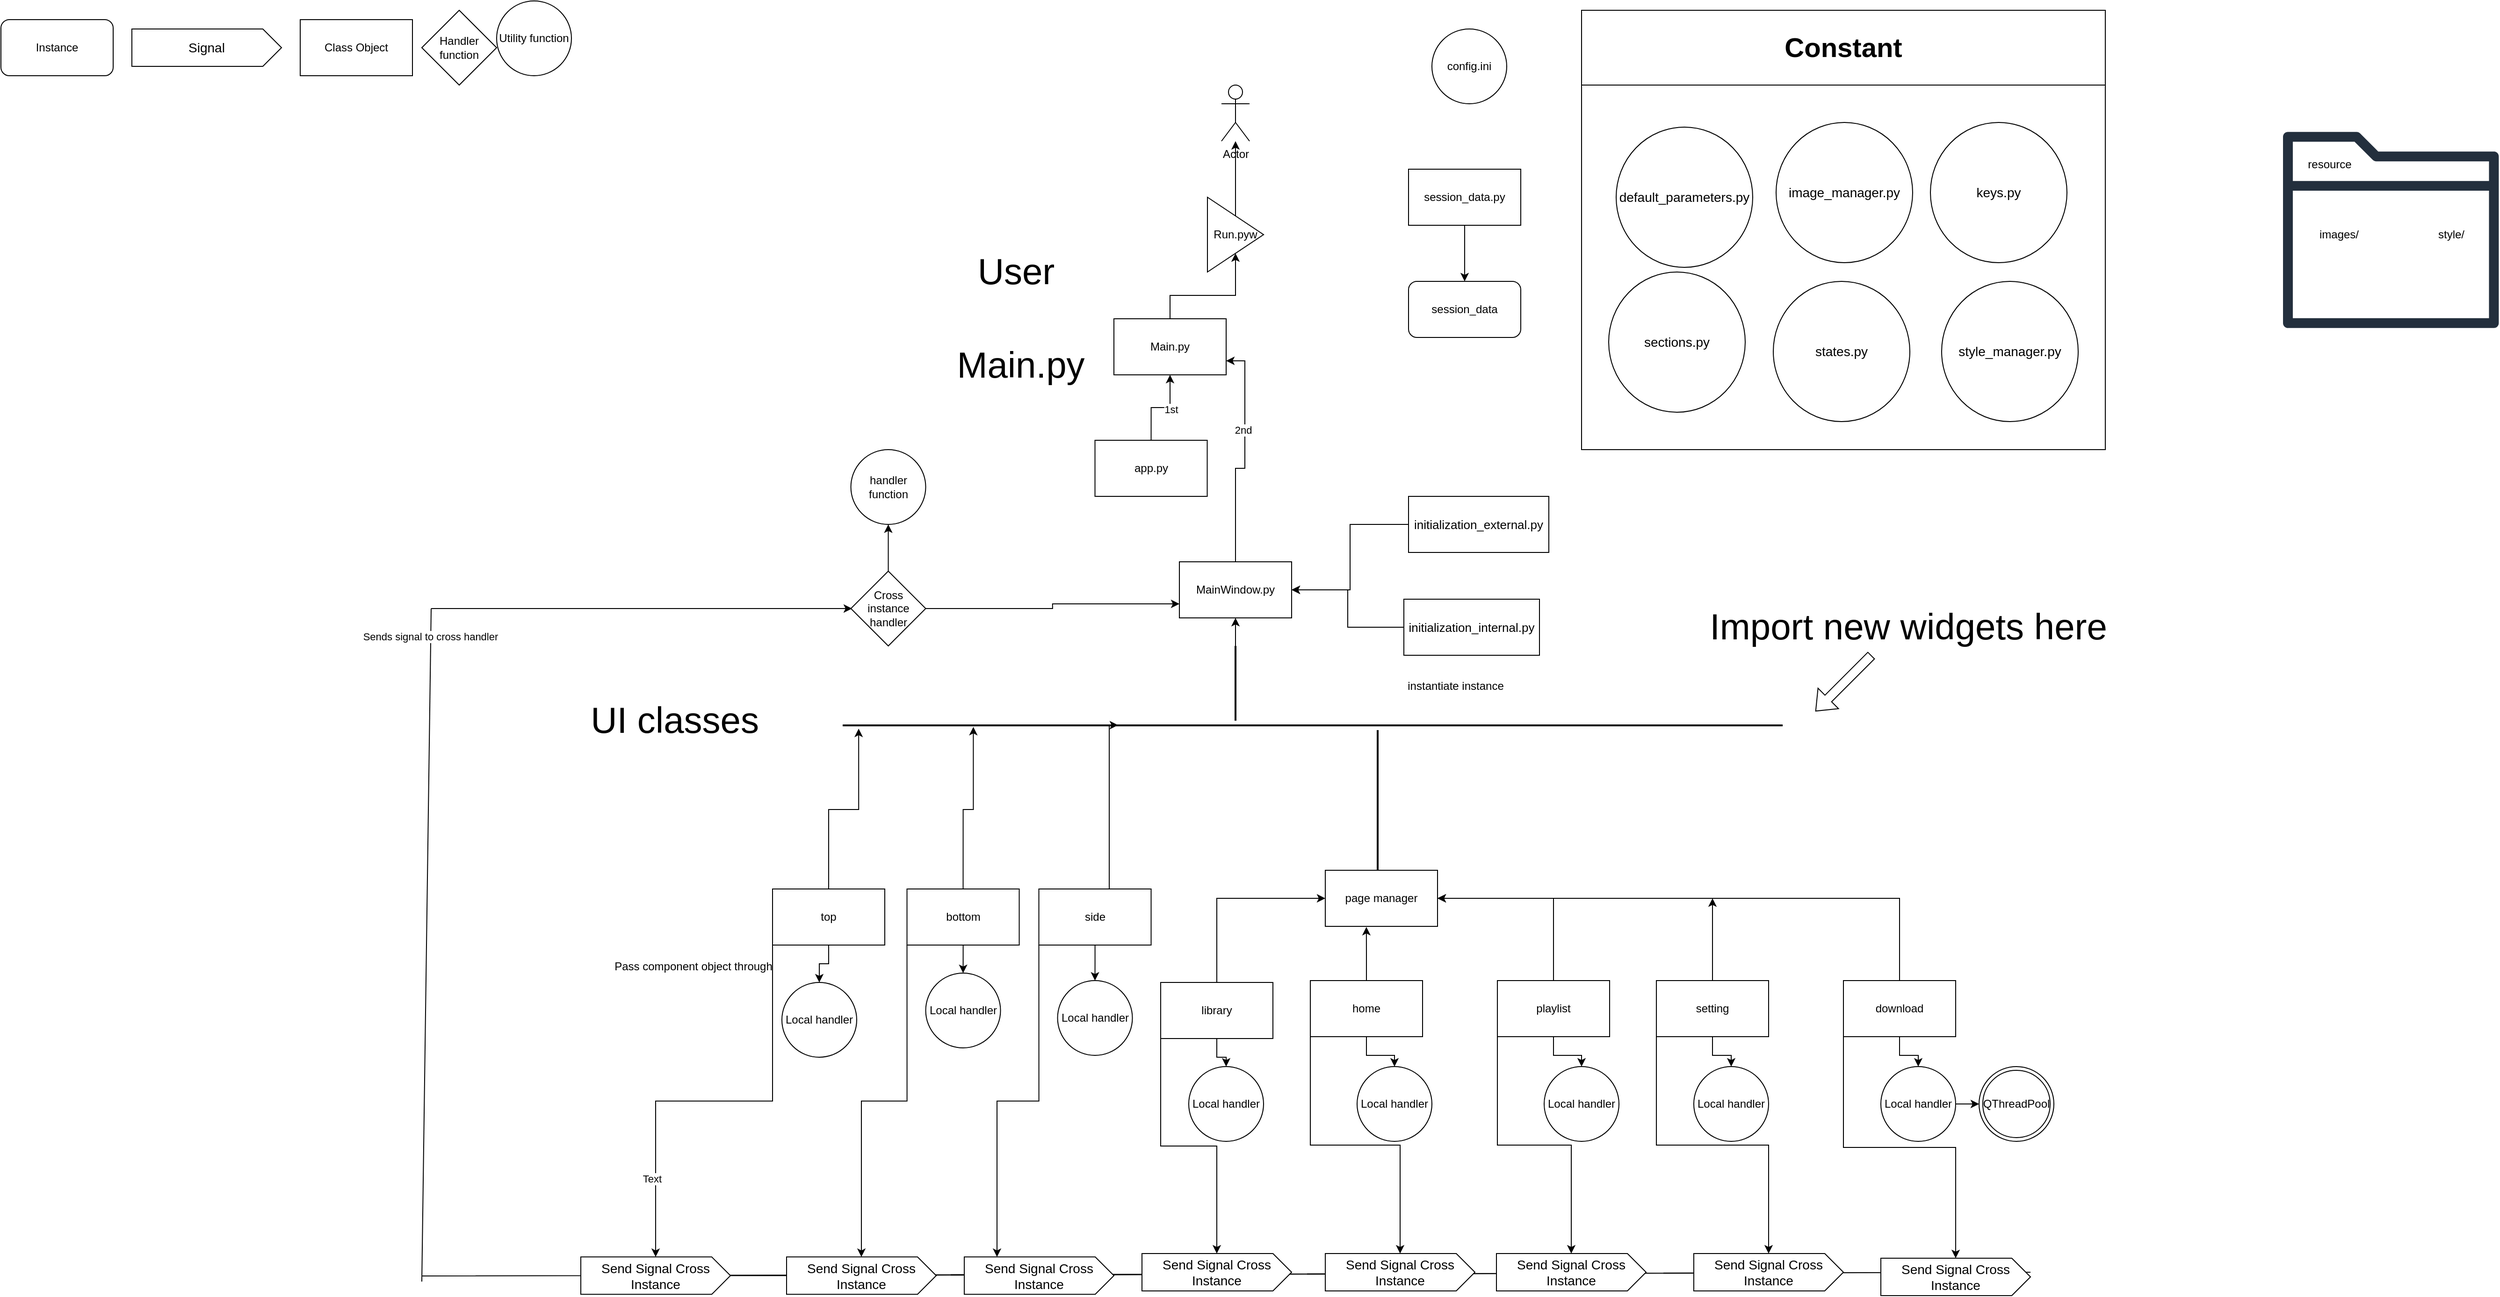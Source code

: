 <mxfile version="24.5.2" type="google" pages="2">
  <diagram name="Page-1" id="y1nTGBz2Ro7PvEBJOt_p">
    <mxGraphModel dx="3920" dy="2504" grid="1" gridSize="10" guides="1" tooltips="1" connect="1" arrows="1" fold="1" page="1" pageScale="1" pageWidth="850" pageHeight="1100" math="0" shadow="0">
      <root>
        <mxCell id="0" />
        <mxCell id="1" parent="0" />
        <mxCell id="P1BqLD7TzTBCx4coizTR-78" style="edgeStyle=orthogonalEdgeStyle;rounded=0;orthogonalLoop=1;jettySize=auto;html=1;entryX=1;entryY=0.75;entryDx=0;entryDy=0;" edge="1" parent="1" source="Rgj6SUL8NpGihJIL5f1O-1" target="HyRxP0KKSt3IPC9LLFqq-55">
          <mxGeometry relative="1" as="geometry" />
        </mxCell>
        <mxCell id="P1BqLD7TzTBCx4coizTR-83" value="2nd" style="edgeLabel;html=1;align=center;verticalAlign=middle;resizable=0;points=[];" vertex="1" connectable="0" parent="P1BqLD7TzTBCx4coizTR-78">
          <mxGeometry x="0.237" y="2" relative="1" as="geometry">
            <mxPoint as="offset" />
          </mxGeometry>
        </mxCell>
        <mxCell id="Rgj6SUL8NpGihJIL5f1O-1" value="MainWindow.py" style="rounded=0;whiteSpace=wrap;html=1;" parent="1" vertex="1">
          <mxGeometry x="340" y="-470" width="120" height="60" as="geometry" />
        </mxCell>
        <mxCell id="Rgj6SUL8NpGihJIL5f1O-4" value="Actor" style="shape=umlActor;verticalLabelPosition=bottom;verticalAlign=top;html=1;" parent="1" vertex="1">
          <mxGeometry x="385" y="-980" width="30" height="60" as="geometry" />
        </mxCell>
        <mxCell id="Mlyx4QYJWFjfQw9yn8ER-52" style="edgeStyle=orthogonalEdgeStyle;rounded=0;orthogonalLoop=1;jettySize=auto;html=1;" parent="1" source="Rgj6SUL8NpGihJIL5f1O-23" target="Rgj6SUL8NpGihJIL5f1O-1" edge="1">
          <mxGeometry relative="1" as="geometry" />
        </mxCell>
        <mxCell id="Rgj6SUL8NpGihJIL5f1O-23" value="" style="line;strokeWidth=2;direction=south;html=1;" parent="1" vertex="1">
          <mxGeometry x="395" y="-380" width="10" height="80" as="geometry" />
        </mxCell>
        <mxCell id="Rgj6SUL8NpGihJIL5f1O-24" value="" style="line;strokeWidth=2;html=1;" parent="1" vertex="1">
          <mxGeometry x="-20" y="-300" width="1005" height="10" as="geometry" />
        </mxCell>
        <mxCell id="Rgj6SUL8NpGihJIL5f1O-29" value="" style="line;strokeWidth=2;direction=south;html=1;" parent="1" vertex="1">
          <mxGeometry x="547" y="-290" width="10" height="150" as="geometry" />
        </mxCell>
        <mxCell id="Rgj6SUL8NpGihJIL5f1O-35" value="Main.py" style="text;html=1;align=center;verticalAlign=middle;resizable=0;points=[];autosize=1;strokeColor=none;fillColor=none;fontSize=39;" parent="1" vertex="1">
          <mxGeometry x="89.76" y="-710" width="160" height="60" as="geometry" />
        </mxCell>
        <mxCell id="Rgj6SUL8NpGihJIL5f1O-37" value="User" style="text;html=1;align=center;verticalAlign=middle;resizable=0;points=[];autosize=1;strokeColor=none;fillColor=none;fontSize=39;" parent="1" vertex="1">
          <mxGeometry x="110" y="-810" width="110" height="60" as="geometry" />
        </mxCell>
        <mxCell id="Rgj6SUL8NpGihJIL5f1O-43" value="instantiate instance" style="text;html=1;align=center;verticalAlign=middle;resizable=0;points=[];autosize=1;strokeColor=none;fillColor=none;" parent="1" vertex="1">
          <mxGeometry x="570" y="-352" width="130" height="30" as="geometry" />
        </mxCell>
        <mxCell id="HyRxP0KKSt3IPC9LLFqq-1" value="UI classes" style="text;html=1;align=center;verticalAlign=middle;resizable=0;points=[];autosize=1;strokeColor=none;fillColor=none;fontSize=39;" parent="1" vertex="1">
          <mxGeometry x="-300" y="-330" width="200" height="60" as="geometry" />
        </mxCell>
        <mxCell id="HyRxP0KKSt3IPC9LLFqq-68" style="edgeStyle=orthogonalEdgeStyle;rounded=0;orthogonalLoop=1;jettySize=auto;html=1;exitX=0.5;exitY=0;exitDx=0;exitDy=0;entryX=0.5;entryY=1;entryDx=0;entryDy=0;" parent="1" source="HyRxP0KKSt3IPC9LLFqq-55" target="HyRxP0KKSt3IPC9LLFqq-66" edge="1">
          <mxGeometry relative="1" as="geometry" />
        </mxCell>
        <mxCell id="HyRxP0KKSt3IPC9LLFqq-55" value="Main.py" style="rounded=0;whiteSpace=wrap;html=1;" parent="1" vertex="1">
          <mxGeometry x="270" y="-730" width="120" height="60" as="geometry" />
        </mxCell>
        <mxCell id="HyRxP0KKSt3IPC9LLFqq-69" style="edgeStyle=orthogonalEdgeStyle;rounded=0;orthogonalLoop=1;jettySize=auto;html=1;exitX=0.5;exitY=0;exitDx=0;exitDy=0;" parent="1" source="HyRxP0KKSt3IPC9LLFqq-66" target="Rgj6SUL8NpGihJIL5f1O-4" edge="1">
          <mxGeometry relative="1" as="geometry" />
        </mxCell>
        <mxCell id="HyRxP0KKSt3IPC9LLFqq-66" value="Run.pyw" style="triangle;whiteSpace=wrap;html=1;" parent="1" vertex="1">
          <mxGeometry x="370" y="-860" width="60" height="80" as="geometry" />
        </mxCell>
        <mxCell id="HyRxP0KKSt3IPC9LLFqq-70" value="Class Object" style="whiteSpace=wrap;html=1;" parent="1" vertex="1">
          <mxGeometry x="-600" y="-1050" width="120" height="60" as="geometry" />
        </mxCell>
        <mxCell id="HyRxP0KKSt3IPC9LLFqq-71" value="Handler function" style="rhombus;whiteSpace=wrap;html=1;" parent="1" vertex="1">
          <mxGeometry x="-470" y="-1060" width="80" height="80" as="geometry" />
        </mxCell>
        <mxCell id="lMxu77gRZ75s5co_Tafm-1" value="Utility function" style="ellipse;whiteSpace=wrap;html=1;" parent="1" vertex="1">
          <mxGeometry x="-390" y="-1070" width="80" height="80" as="geometry" />
        </mxCell>
        <mxCell id="lMxu77gRZ75s5co_Tafm-2" value="Pass component object through" style="text;html=1;align=center;verticalAlign=middle;resizable=0;points=[];autosize=1;strokeColor=none;fillColor=none;" parent="1" vertex="1">
          <mxGeometry x="-275" y="-52" width="190" height="30" as="geometry" />
        </mxCell>
        <mxCell id="lMxu77gRZ75s5co_Tafm-4" value="" style="group" parent="1" connectable="0" vertex="1">
          <mxGeometry x="-140" y="-140" width="164.24" height="240" as="geometry" />
        </mxCell>
        <mxCell id="P1BqLD7TzTBCx4coizTR-22" style="edgeStyle=orthogonalEdgeStyle;rounded=0;orthogonalLoop=1;jettySize=auto;html=1;" edge="1" parent="lMxu77gRZ75s5co_Tafm-4" source="Rgj6SUL8NpGihJIL5f1O-17" target="P1BqLD7TzTBCx4coizTR-21">
          <mxGeometry relative="1" as="geometry" />
        </mxCell>
        <mxCell id="Rgj6SUL8NpGihJIL5f1O-17" value="top" style="whiteSpace=wrap;html=1;" parent="lMxu77gRZ75s5co_Tafm-4" vertex="1">
          <mxGeometry x="45.0" y="20" width="120" height="60" as="geometry" />
        </mxCell>
        <mxCell id="P1BqLD7TzTBCx4coizTR-21" value="Local handler" style="ellipse;whiteSpace=wrap;html=1;aspect=fixed;" vertex="1" parent="lMxu77gRZ75s5co_Tafm-4">
          <mxGeometry x="55" y="120" width="80" height="80" as="geometry" />
        </mxCell>
        <mxCell id="lMxu77gRZ75s5co_Tafm-17" value="page manager" style="rounded=0;whiteSpace=wrap;html=1;" parent="1" vertex="1">
          <mxGeometry x="496" y="-140" width="120" height="60" as="geometry" />
        </mxCell>
        <mxCell id="lMxu77gRZ75s5co_Tafm-19" style="edgeStyle=orthogonalEdgeStyle;rounded=0;orthogonalLoop=1;jettySize=auto;html=1;exitX=0.5;exitY=0;exitDx=0;exitDy=0;entryX=0;entryY=0.5;entryDx=0;entryDy=0;" parent="1" source="Rgj6SUL8NpGihJIL5f1O-12" target="lMxu77gRZ75s5co_Tafm-17" edge="1">
          <mxGeometry relative="1" as="geometry" />
        </mxCell>
        <mxCell id="lMxu77gRZ75s5co_Tafm-20" style="edgeStyle=orthogonalEdgeStyle;rounded=0;orthogonalLoop=1;jettySize=auto;html=1;exitX=0.5;exitY=0;exitDx=0;exitDy=0;entryX=0.366;entryY=1.01;entryDx=0;entryDy=0;entryPerimeter=0;" parent="1" source="Rgj6SUL8NpGihJIL5f1O-11" target="lMxu77gRZ75s5co_Tafm-17" edge="1">
          <mxGeometry relative="1" as="geometry" />
        </mxCell>
        <mxCell id="lMxu77gRZ75s5co_Tafm-21" style="edgeStyle=orthogonalEdgeStyle;rounded=0;orthogonalLoop=1;jettySize=auto;html=1;exitX=0.5;exitY=0;exitDx=0;exitDy=0;entryX=1;entryY=0.5;entryDx=0;entryDy=0;" parent="1" source="Rgj6SUL8NpGihJIL5f1O-15" target="lMxu77gRZ75s5co_Tafm-17" edge="1">
          <mxGeometry relative="1" as="geometry" />
        </mxCell>
        <mxCell id="lMxu77gRZ75s5co_Tafm-23" style="edgeStyle=orthogonalEdgeStyle;rounded=0;orthogonalLoop=1;jettySize=auto;html=1;exitX=0.5;exitY=0;exitDx=0;exitDy=0;entryX=1;entryY=0.5;entryDx=0;entryDy=0;" parent="1" source="Rgj6SUL8NpGihJIL5f1O-13" target="lMxu77gRZ75s5co_Tafm-17" edge="1">
          <mxGeometry relative="1" as="geometry" />
        </mxCell>
        <mxCell id="Mlyx4QYJWFjfQw9yn8ER-60" style="edgeStyle=orthogonalEdgeStyle;rounded=0;orthogonalLoop=1;jettySize=auto;html=1;exitX=0.5;exitY=0;exitDx=0;exitDy=0;entryX=0.5;entryY=1;entryDx=0;entryDy=0;" parent="1" source="lMxu77gRZ75s5co_Tafm-26" target="Mlyx4QYJWFjfQw9yn8ER-57" edge="1">
          <mxGeometry relative="1" as="geometry" />
        </mxCell>
        <mxCell id="lMxu77gRZ75s5co_Tafm-27" style="edgeStyle=orthogonalEdgeStyle;rounded=0;orthogonalLoop=1;jettySize=auto;html=1;exitX=1;exitY=0.5;exitDx=0;exitDy=0;entryX=0;entryY=0.75;entryDx=0;entryDy=0;" parent="1" source="lMxu77gRZ75s5co_Tafm-26" target="Rgj6SUL8NpGihJIL5f1O-1" edge="1">
          <mxGeometry relative="1" as="geometry">
            <mxPoint x="280" y="-450" as="sourcePoint" />
            <mxPoint x="311.6" y="-331.25" as="targetPoint" />
          </mxGeometry>
        </mxCell>
        <mxCell id="lMxu77gRZ75s5co_Tafm-29" value="" style="shape=flexArrow;endArrow=classic;html=1;rounded=0;" parent="1" edge="1">
          <mxGeometry width="50" height="50" relative="1" as="geometry">
            <mxPoint x="1080" y="-370" as="sourcePoint" />
            <mxPoint x="1020" y="-310" as="targetPoint" />
          </mxGeometry>
        </mxCell>
        <mxCell id="lMxu77gRZ75s5co_Tafm-31" value="Import new widgets here" style="text;html=1;align=center;verticalAlign=middle;resizable=0;points=[];autosize=1;strokeColor=none;fillColor=none;fontSize=39;" parent="1" vertex="1">
          <mxGeometry x="894" y="-430" width="450" height="60" as="geometry" />
        </mxCell>
        <mxCell id="Mlyx4QYJWFjfQw9yn8ER-56" value="Signal" style="html=1;shape=mxgraph.infographic.ribbonSimple;notch1=0;notch2=20;align=center;verticalAlign=middle;fontSize=14;fontStyle=0;fillColor=#FFFFFF;whiteSpace=wrap;" parent="1" vertex="1">
          <mxGeometry x="-780" y="-1040" width="160" height="40" as="geometry" />
        </mxCell>
        <mxCell id="Mlyx4QYJWFjfQw9yn8ER-57" value="handler function" style="ellipse;whiteSpace=wrap;html=1;aspect=fixed;" parent="1" vertex="1">
          <mxGeometry x="-11.24" y="-590" width="80" height="80" as="geometry" />
        </mxCell>
        <mxCell id="Mlyx4QYJWFjfQw9yn8ER-2" style="edgeStyle=orthogonalEdgeStyle;rounded=0;orthogonalLoop=1;jettySize=auto;html=1;exitX=0;exitY=1;exitDx=0;exitDy=0;" parent="1" source="Rgj6SUL8NpGihJIL5f1O-17" target="Mlyx4QYJWFjfQw9yn8ER-1" edge="1">
          <mxGeometry relative="1" as="geometry" />
        </mxCell>
        <mxCell id="Mlyx4QYJWFjfQw9yn8ER-5" value="Text" style="edgeLabel;html=1;align=center;verticalAlign=middle;resizable=0;points=[];" parent="Mlyx4QYJWFjfQw9yn8ER-2" vertex="1" connectable="0">
          <mxGeometry x="0.636" y="-4" relative="1" as="geometry">
            <mxPoint as="offset" />
          </mxGeometry>
        </mxCell>
        <mxCell id="Mlyx4QYJWFjfQw9yn8ER-39" style="edgeStyle=orthogonalEdgeStyle;rounded=0;orthogonalLoop=1;jettySize=auto;html=1;exitX=0;exitY=1;exitDx=0;exitDy=0;" parent="1" source="lMxu77gRZ75s5co_Tafm-10" target="Mlyx4QYJWFjfQw9yn8ER-33" edge="1">
          <mxGeometry relative="1" as="geometry" />
        </mxCell>
        <mxCell id="P1BqLD7TzTBCx4coizTR-24" style="edgeStyle=orthogonalEdgeStyle;rounded=0;orthogonalLoop=1;jettySize=auto;html=1;" edge="1" parent="1" source="lMxu77gRZ75s5co_Tafm-10" target="P1BqLD7TzTBCx4coizTR-23">
          <mxGeometry relative="1" as="geometry" />
        </mxCell>
        <mxCell id="lMxu77gRZ75s5co_Tafm-10" value="bottom" style="whiteSpace=wrap;html=1;" parent="1" vertex="1">
          <mxGeometry x="48.76" y="-120" width="120" height="60" as="geometry" />
        </mxCell>
        <mxCell id="P1BqLD7TzTBCx4coizTR-26" style="edgeStyle=orthogonalEdgeStyle;rounded=0;orthogonalLoop=1;jettySize=auto;html=1;entryX=0.5;entryY=0;entryDx=0;entryDy=0;" edge="1" parent="1" source="Rgj6SUL8NpGihJIL5f1O-18" target="P1BqLD7TzTBCx4coizTR-25">
          <mxGeometry relative="1" as="geometry" />
        </mxCell>
        <mxCell id="Rgj6SUL8NpGihJIL5f1O-18" value="side" style="whiteSpace=wrap;html=1;" parent="1" vertex="1">
          <mxGeometry x="189.76" y="-120" width="120" height="60" as="geometry" />
        </mxCell>
        <mxCell id="Mlyx4QYJWFjfQw9yn8ER-41" style="edgeStyle=orthogonalEdgeStyle;rounded=0;orthogonalLoop=1;jettySize=auto;html=1;entryX=0;entryY=0;entryDx=35;entryDy=0;entryPerimeter=0;exitX=0;exitY=1;exitDx=0;exitDy=0;" parent="1" source="Rgj6SUL8NpGihJIL5f1O-18" target="Mlyx4QYJWFjfQw9yn8ER-34" edge="1">
          <mxGeometry relative="1" as="geometry" />
        </mxCell>
        <mxCell id="P1BqLD7TzTBCx4coizTR-6" style="edgeStyle=orthogonalEdgeStyle;rounded=0;orthogonalLoop=1;jettySize=auto;html=1;exitX=0.5;exitY=0;exitDx=0;exitDy=0;entryX=0.293;entryY=0.471;entryDx=0;entryDy=0;entryPerimeter=0;" edge="1" parent="1" source="Rgj6SUL8NpGihJIL5f1O-18" target="Rgj6SUL8NpGihJIL5f1O-24">
          <mxGeometry relative="1" as="geometry">
            <mxPoint x="265.0" y="-140" as="targetPoint" />
            <Array as="points">
              <mxPoint x="265" y="-120" />
              <mxPoint x="265" y="-295" />
            </Array>
          </mxGeometry>
        </mxCell>
        <mxCell id="P1BqLD7TzTBCx4coizTR-7" style="edgeStyle=orthogonalEdgeStyle;rounded=0;orthogonalLoop=1;jettySize=auto;html=1;exitX=0.5;exitY=0;exitDx=0;exitDy=0;entryX=0.139;entryY=0.659;entryDx=0;entryDy=0;entryPerimeter=0;" edge="1" parent="1" source="lMxu77gRZ75s5co_Tafm-10" target="Rgj6SUL8NpGihJIL5f1O-24">
          <mxGeometry relative="1" as="geometry" />
        </mxCell>
        <mxCell id="P1BqLD7TzTBCx4coizTR-8" style="edgeStyle=orthogonalEdgeStyle;rounded=0;orthogonalLoop=1;jettySize=auto;html=1;exitX=0.5;exitY=0;exitDx=0;exitDy=0;entryX=0.017;entryY=0.847;entryDx=0;entryDy=0;entryPerimeter=0;" edge="1" parent="1" source="Rgj6SUL8NpGihJIL5f1O-17" target="Rgj6SUL8NpGihJIL5f1O-24">
          <mxGeometry relative="1" as="geometry" />
        </mxCell>
        <mxCell id="P1BqLD7TzTBCx4coizTR-23" value="Local handler" style="ellipse;whiteSpace=wrap;html=1;aspect=fixed;" vertex="1" parent="1">
          <mxGeometry x="68.76" y="-30" width="80" height="80" as="geometry" />
        </mxCell>
        <mxCell id="P1BqLD7TzTBCx4coizTR-25" value="Local handler" style="ellipse;whiteSpace=wrap;html=1;aspect=fixed;" vertex="1" parent="1">
          <mxGeometry x="209.76" y="-22" width="80" height="80" as="geometry" />
        </mxCell>
        <mxCell id="Mlyx4QYJWFjfQw9yn8ER-43" style="edgeStyle=orthogonalEdgeStyle;rounded=0;orthogonalLoop=1;jettySize=auto;html=1;exitX=0;exitY=1;exitDx=0;exitDy=0;" parent="1" source="Rgj6SUL8NpGihJIL5f1O-12" target="Mlyx4QYJWFjfQw9yn8ER-32" edge="1">
          <mxGeometry relative="1" as="geometry" />
        </mxCell>
        <mxCell id="P1BqLD7TzTBCx4coizTR-36" style="edgeStyle=orthogonalEdgeStyle;rounded=0;orthogonalLoop=1;jettySize=auto;html=1;" edge="1" parent="1" source="Rgj6SUL8NpGihJIL5f1O-12" target="P1BqLD7TzTBCx4coizTR-31">
          <mxGeometry relative="1" as="geometry" />
        </mxCell>
        <mxCell id="Rgj6SUL8NpGihJIL5f1O-12" value="library" style="whiteSpace=wrap;html=1;" parent="1" vertex="1">
          <mxGeometry x="320" y="-20" width="120" height="60" as="geometry" />
        </mxCell>
        <mxCell id="Mlyx4QYJWFjfQw9yn8ER-45" style="edgeStyle=orthogonalEdgeStyle;rounded=0;orthogonalLoop=1;jettySize=auto;html=1;exitX=0;exitY=1;exitDx=0;exitDy=0;" parent="1" source="Rgj6SUL8NpGihJIL5f1O-15" target="Mlyx4QYJWFjfQw9yn8ER-36" edge="1">
          <mxGeometry relative="1" as="geometry" />
        </mxCell>
        <mxCell id="P1BqLD7TzTBCx4coizTR-38" style="edgeStyle=orthogonalEdgeStyle;rounded=0;orthogonalLoop=1;jettySize=auto;html=1;" edge="1" parent="1" source="Rgj6SUL8NpGihJIL5f1O-15" target="P1BqLD7TzTBCx4coizTR-33">
          <mxGeometry relative="1" as="geometry" />
        </mxCell>
        <mxCell id="Rgj6SUL8NpGihJIL5f1O-15" value="playlist" style="whiteSpace=wrap;html=1;" parent="1" vertex="1">
          <mxGeometry x="680" y="-22" width="120" height="60" as="geometry" />
        </mxCell>
        <mxCell id="Mlyx4QYJWFjfQw9yn8ER-47" style="edgeStyle=orthogonalEdgeStyle;rounded=0;orthogonalLoop=1;jettySize=auto;html=1;exitX=0;exitY=1;exitDx=0;exitDy=0;" parent="1" source="Rgj6SUL8NpGihJIL5f1O-13" target="Mlyx4QYJWFjfQw9yn8ER-38" edge="1">
          <mxGeometry relative="1" as="geometry" />
        </mxCell>
        <mxCell id="P1BqLD7TzTBCx4coizTR-40" style="edgeStyle=orthogonalEdgeStyle;rounded=0;orthogonalLoop=1;jettySize=auto;html=1;" edge="1" parent="1" source="Rgj6SUL8NpGihJIL5f1O-13" target="P1BqLD7TzTBCx4coizTR-35">
          <mxGeometry relative="1" as="geometry" />
        </mxCell>
        <mxCell id="Rgj6SUL8NpGihJIL5f1O-13" value="download" style="whiteSpace=wrap;html=1;" parent="1" vertex="1">
          <mxGeometry x="1050" y="-22" width="120" height="60" as="geometry" />
        </mxCell>
        <mxCell id="lMxu77gRZ75s5co_Tafm-22" style="edgeStyle=orthogonalEdgeStyle;rounded=0;orthogonalLoop=1;jettySize=auto;html=1;exitX=0.5;exitY=0;exitDx=0;exitDy=0;" parent="1" source="Rgj6SUL8NpGihJIL5f1O-14" edge="1">
          <mxGeometry relative="1" as="geometry">
            <mxPoint x="910" y="-110" as="targetPoint" />
          </mxGeometry>
        </mxCell>
        <mxCell id="Mlyx4QYJWFjfQw9yn8ER-46" style="edgeStyle=orthogonalEdgeStyle;rounded=0;orthogonalLoop=1;jettySize=auto;html=1;exitX=0;exitY=1;exitDx=0;exitDy=0;" parent="1" source="Rgj6SUL8NpGihJIL5f1O-14" target="Mlyx4QYJWFjfQw9yn8ER-37" edge="1">
          <mxGeometry relative="1" as="geometry" />
        </mxCell>
        <mxCell id="P1BqLD7TzTBCx4coizTR-39" style="edgeStyle=orthogonalEdgeStyle;rounded=0;orthogonalLoop=1;jettySize=auto;html=1;" edge="1" parent="1" source="Rgj6SUL8NpGihJIL5f1O-14" target="P1BqLD7TzTBCx4coizTR-34">
          <mxGeometry relative="1" as="geometry" />
        </mxCell>
        <mxCell id="Rgj6SUL8NpGihJIL5f1O-14" value="setting" style="whiteSpace=wrap;html=1;" parent="1" vertex="1">
          <mxGeometry x="850" y="-22" width="120" height="60" as="geometry" />
        </mxCell>
        <mxCell id="Mlyx4QYJWFjfQw9yn8ER-44" style="edgeStyle=orthogonalEdgeStyle;rounded=0;orthogonalLoop=1;jettySize=auto;html=1;exitX=0;exitY=1;exitDx=0;exitDy=0;" parent="1" source="Rgj6SUL8NpGihJIL5f1O-11" target="Mlyx4QYJWFjfQw9yn8ER-35" edge="1">
          <mxGeometry relative="1" as="geometry" />
        </mxCell>
        <mxCell id="P1BqLD7TzTBCx4coizTR-37" style="edgeStyle=orthogonalEdgeStyle;rounded=0;orthogonalLoop=1;jettySize=auto;html=1;" edge="1" parent="1" source="Rgj6SUL8NpGihJIL5f1O-11" target="P1BqLD7TzTBCx4coizTR-32">
          <mxGeometry relative="1" as="geometry" />
        </mxCell>
        <mxCell id="Rgj6SUL8NpGihJIL5f1O-11" value="home" style="whiteSpace=wrap;html=1;" parent="1" vertex="1">
          <mxGeometry x="480" y="-22" width="120" height="60" as="geometry" />
        </mxCell>
        <mxCell id="P1BqLD7TzTBCx4coizTR-29" value="" style="group" vertex="1" connectable="0" parent="1">
          <mxGeometry x="-470" y="-420" width="1745" height="735" as="geometry" />
        </mxCell>
        <mxCell id="P1BqLD7TzTBCx4coizTR-17" value="" style="endArrow=none;html=1;rounded=0;" edge="1" parent="P1BqLD7TzTBCx4coizTR-29">
          <mxGeometry width="50" height="50" relative="1" as="geometry">
            <mxPoint y="720" as="sourcePoint" />
            <mxPoint x="10" as="targetPoint" />
          </mxGeometry>
        </mxCell>
        <mxCell id="P1BqLD7TzTBCx4coizTR-19" value="Sends signal to cross handler" style="edgeLabel;html=1;align=center;verticalAlign=middle;resizable=0;points=[];" vertex="1" connectable="0" parent="P1BqLD7TzTBCx4coizTR-17">
          <mxGeometry x="0.917" y="1" relative="1" as="geometry">
            <mxPoint as="offset" />
          </mxGeometry>
        </mxCell>
        <mxCell id="P1BqLD7TzTBCx4coizTR-18" value="" style="endArrow=classic;html=1;rounded=0;" edge="1" parent="P1BqLD7TzTBCx4coizTR-29">
          <mxGeometry width="50" height="50" relative="1" as="geometry">
            <mxPoint x="10" as="sourcePoint" />
            <mxPoint x="460" as="targetPoint" />
          </mxGeometry>
        </mxCell>
        <mxCell id="P1BqLD7TzTBCx4coizTR-28" value="" style="group" vertex="1" connectable="0" parent="P1BqLD7TzTBCx4coizTR-29">
          <mxGeometry y="690" width="1720" height="45" as="geometry" />
        </mxCell>
        <mxCell id="P1BqLD7TzTBCx4coizTR-11" value="" style="endArrow=none;html=1;rounded=0;entryX=0;entryY=0;entryDx=0;entryDy=20;entryPerimeter=0;exitX=1;exitY=0.5;exitDx=0;exitDy=0;exitPerimeter=0;" edge="1" parent="P1BqLD7TzTBCx4coizTR-28" source="Mlyx4QYJWFjfQw9yn8ER-1" target="Mlyx4QYJWFjfQw9yn8ER-33">
          <mxGeometry width="50" height="50" relative="1" as="geometry">
            <mxPoint x="320" y="60" as="sourcePoint" />
            <mxPoint x="370" y="10" as="targetPoint" />
          </mxGeometry>
        </mxCell>
        <mxCell id="P1BqLD7TzTBCx4coizTR-12" value="" style="endArrow=none;html=1;rounded=0;entryX=0;entryY=0;entryDx=0;entryDy=20;entryPerimeter=0;" edge="1" parent="P1BqLD7TzTBCx4coizTR-28" target="Mlyx4QYJWFjfQw9yn8ER-33">
          <mxGeometry width="50" height="50" relative="1" as="geometry">
            <mxPoint y="24" as="sourcePoint" />
            <mxPoint x="390" y="24" as="targetPoint" />
            <Array as="points">
              <mxPoint x="1720" y="20" />
            </Array>
          </mxGeometry>
        </mxCell>
        <mxCell id="Mlyx4QYJWFjfQw9yn8ER-33" value="Send Signal Cross Instance" style="html=1;shape=mxgraph.infographic.ribbonSimple;notch1=0;notch2=20;align=center;verticalAlign=middle;fontSize=14;fontStyle=0;fillColor=#FFFFFF;whiteSpace=wrap;" parent="P1BqLD7TzTBCx4coizTR-28" vertex="1">
          <mxGeometry x="390" y="3.65" width="160" height="40" as="geometry" />
        </mxCell>
        <mxCell id="Mlyx4QYJWFjfQw9yn8ER-34" value="Send Signal Cross Instance" style="html=1;shape=mxgraph.infographic.ribbonSimple;notch1=0;notch2=20;align=center;verticalAlign=middle;fontSize=14;fontStyle=0;fillColor=#FFFFFF;whiteSpace=wrap;" parent="P1BqLD7TzTBCx4coizTR-28" vertex="1">
          <mxGeometry x="580" y="3.65" width="160" height="40" as="geometry" />
        </mxCell>
        <mxCell id="Mlyx4QYJWFjfQw9yn8ER-1" value="Send Signal Cross Instance" style="html=1;shape=mxgraph.infographic.ribbonSimple;notch1=0;notch2=20;align=center;verticalAlign=middle;fontSize=14;fontStyle=0;fillColor=#FFFFFF;whiteSpace=wrap;" parent="P1BqLD7TzTBCx4coizTR-28" vertex="1">
          <mxGeometry x="170" y="3.65" width="160" height="40" as="geometry" />
        </mxCell>
        <mxCell id="Mlyx4QYJWFjfQw9yn8ER-32" value="Send Signal Cross Instance" style="html=1;shape=mxgraph.infographic.ribbonSimple;notch1=0;notch2=20;align=center;verticalAlign=middle;fontSize=14;fontStyle=0;fillColor=#FFFFFF;whiteSpace=wrap;" parent="P1BqLD7TzTBCx4coizTR-28" vertex="1">
          <mxGeometry x="770" width="160" height="40" as="geometry" />
        </mxCell>
        <mxCell id="Mlyx4QYJWFjfQw9yn8ER-36" value="Send Signal Cross Instance" style="html=1;shape=mxgraph.infographic.ribbonSimple;notch1=0;notch2=20;align=center;verticalAlign=middle;fontSize=14;fontStyle=0;fillColor=#FFFFFF;whiteSpace=wrap;" parent="P1BqLD7TzTBCx4coizTR-28" vertex="1">
          <mxGeometry x="1149" width="160" height="40" as="geometry" />
        </mxCell>
        <mxCell id="Mlyx4QYJWFjfQw9yn8ER-38" value="Send Signal Cross Instance" style="html=1;shape=mxgraph.infographic.ribbonSimple;notch1=0;notch2=20;align=center;verticalAlign=middle;fontSize=14;fontStyle=0;fillColor=#FFFFFF;whiteSpace=wrap;" parent="P1BqLD7TzTBCx4coizTR-28" vertex="1">
          <mxGeometry x="1560" y="5" width="160" height="40" as="geometry" />
        </mxCell>
        <mxCell id="Mlyx4QYJWFjfQw9yn8ER-37" value="Send Signal Cross Instance" style="html=1;shape=mxgraph.infographic.ribbonSimple;notch1=0;notch2=20;align=center;verticalAlign=middle;fontSize=14;fontStyle=0;fillColor=#FFFFFF;whiteSpace=wrap;" parent="P1BqLD7TzTBCx4coizTR-28" vertex="1">
          <mxGeometry x="1360" width="160" height="40" as="geometry" />
        </mxCell>
        <mxCell id="Mlyx4QYJWFjfQw9yn8ER-35" value="Send Signal Cross Instance" style="html=1;shape=mxgraph.infographic.ribbonSimple;notch1=0;notch2=20;align=center;verticalAlign=middle;fontSize=14;fontStyle=0;fillColor=#FFFFFF;whiteSpace=wrap;" parent="P1BqLD7TzTBCx4coizTR-28" vertex="1">
          <mxGeometry x="966" width="160" height="40" as="geometry" />
        </mxCell>
        <mxCell id="P1BqLD7TzTBCx4coizTR-31" value="Local handler" style="ellipse;whiteSpace=wrap;html=1;aspect=fixed;" vertex="1" parent="P1BqLD7TzTBCx4coizTR-29">
          <mxGeometry x="820" y="490" width="80" height="80" as="geometry" />
        </mxCell>
        <mxCell id="P1BqLD7TzTBCx4coizTR-32" value="Local handler" style="ellipse;whiteSpace=wrap;html=1;aspect=fixed;" vertex="1" parent="P1BqLD7TzTBCx4coizTR-29">
          <mxGeometry x="1000" y="490" width="80" height="80" as="geometry" />
        </mxCell>
        <mxCell id="P1BqLD7TzTBCx4coizTR-33" value="Local handler" style="ellipse;whiteSpace=wrap;html=1;aspect=fixed;" vertex="1" parent="P1BqLD7TzTBCx4coizTR-29">
          <mxGeometry x="1200" y="490" width="80" height="80" as="geometry" />
        </mxCell>
        <mxCell id="P1BqLD7TzTBCx4coizTR-34" value="Local handler" style="ellipse;whiteSpace=wrap;html=1;aspect=fixed;" vertex="1" parent="P1BqLD7TzTBCx4coizTR-29">
          <mxGeometry x="1360" y="490" width="80" height="80" as="geometry" />
        </mxCell>
        <mxCell id="P1BqLD7TzTBCx4coizTR-42" style="edgeStyle=orthogonalEdgeStyle;rounded=0;orthogonalLoop=1;jettySize=auto;html=1;entryX=0;entryY=0.5;entryDx=0;entryDy=0;" edge="1" parent="P1BqLD7TzTBCx4coizTR-29" source="P1BqLD7TzTBCx4coizTR-35" target="P1BqLD7TzTBCx4coizTR-41">
          <mxGeometry relative="1" as="geometry" />
        </mxCell>
        <mxCell id="P1BqLD7TzTBCx4coizTR-35" value="Local handler" style="ellipse;whiteSpace=wrap;html=1;aspect=fixed;" vertex="1" parent="P1BqLD7TzTBCx4coizTR-29">
          <mxGeometry x="1560" y="490" width="80" height="80" as="geometry" />
        </mxCell>
        <mxCell id="P1BqLD7TzTBCx4coizTR-41" value="QThreadPool" style="ellipse;shape=doubleEllipse;whiteSpace=wrap;html=1;aspect=fixed;" vertex="1" parent="P1BqLD7TzTBCx4coizTR-29">
          <mxGeometry x="1665" y="490" width="80" height="80" as="geometry" />
        </mxCell>
        <mxCell id="lMxu77gRZ75s5co_Tafm-26" value="Cross instance handler" style="rhombus;whiteSpace=wrap;html=1;" parent="P1BqLD7TzTBCx4coizTR-29" vertex="1">
          <mxGeometry x="458.76" y="-40" width="80" height="80" as="geometry" />
        </mxCell>
        <mxCell id="P1BqLD7TzTBCx4coizTR-44" value="initialization_internal.py" style="rounded=0;whiteSpace=wrap;html=1;fontSize=13;" vertex="1" parent="P1BqLD7TzTBCx4coizTR-29">
          <mxGeometry x="1050" y="-10" width="145" height="60" as="geometry" />
        </mxCell>
        <mxCell id="P1BqLD7TzTBCx4coizTR-43" value="&lt;font style=&quot;font-size: 13px;&quot;&gt;initialization_external.py&lt;/font&gt;" style="rounded=0;whiteSpace=wrap;html=1;" vertex="1" parent="P1BqLD7TzTBCx4coizTR-29">
          <mxGeometry x="1055" y="-120" width="150" height="60" as="geometry" />
        </mxCell>
        <mxCell id="P1BqLD7TzTBCx4coizTR-48" style="edgeStyle=orthogonalEdgeStyle;rounded=0;orthogonalLoop=1;jettySize=auto;html=1;entryX=1;entryY=0.5;entryDx=0;entryDy=0;" edge="1" parent="1" source="P1BqLD7TzTBCx4coizTR-43" target="Rgj6SUL8NpGihJIL5f1O-1">
          <mxGeometry relative="1" as="geometry" />
        </mxCell>
        <mxCell id="P1BqLD7TzTBCx4coizTR-50" style="edgeStyle=orthogonalEdgeStyle;rounded=0;orthogonalLoop=1;jettySize=auto;html=1;entryX=1;entryY=0.5;entryDx=0;entryDy=0;" edge="1" parent="1" source="P1BqLD7TzTBCx4coizTR-44" target="Rgj6SUL8NpGihJIL5f1O-1">
          <mxGeometry relative="1" as="geometry" />
        </mxCell>
        <mxCell id="P1BqLD7TzTBCx4coizTR-52" value="Instance" style="rounded=1;whiteSpace=wrap;html=1;" vertex="1" parent="1">
          <mxGeometry x="-920" y="-1050" width="120" height="60" as="geometry" />
        </mxCell>
        <mxCell id="P1BqLD7TzTBCx4coizTR-53" value="session_data" style="rounded=1;whiteSpace=wrap;html=1;" vertex="1" parent="1">
          <mxGeometry x="585" y="-770" width="120" height="60" as="geometry" />
        </mxCell>
        <mxCell id="P1BqLD7TzTBCx4coizTR-55" style="edgeStyle=orthogonalEdgeStyle;rounded=0;orthogonalLoop=1;jettySize=auto;html=1;" edge="1" parent="1" source="P1BqLD7TzTBCx4coizTR-54" target="P1BqLD7TzTBCx4coizTR-53">
          <mxGeometry relative="1" as="geometry" />
        </mxCell>
        <mxCell id="P1BqLD7TzTBCx4coizTR-54" value="session_data.py" style="whiteSpace=wrap;html=1;" vertex="1" parent="1">
          <mxGeometry x="585" y="-890" width="120" height="60" as="geometry" />
        </mxCell>
        <mxCell id="P1BqLD7TzTBCx4coizTR-58" value="config.ini" style="ellipse;whiteSpace=wrap;html=1;" vertex="1" parent="1">
          <mxGeometry x="610" y="-1040" width="80" height="80" as="geometry" />
        </mxCell>
        <mxCell id="P1BqLD7TzTBCx4coizTR-59" value="&lt;font style=&quot;font-size: 29px;&quot;&gt;Constant&lt;/font&gt;" style="swimlane;whiteSpace=wrap;html=1;startSize=80;" vertex="1" parent="1">
          <mxGeometry x="770" y="-1060" width="560" height="470" as="geometry" />
        </mxCell>
        <mxCell id="P1BqLD7TzTBCx4coizTR-60" value="default_parameters.py" style="ellipse;whiteSpace=wrap;html=1;fontSize=14;" vertex="1" parent="P1BqLD7TzTBCx4coizTR-59">
          <mxGeometry x="37" y="125" width="146" height="150" as="geometry" />
        </mxCell>
        <mxCell id="P1BqLD7TzTBCx4coizTR-61" value="image_manager.py" style="ellipse;whiteSpace=wrap;html=1;fontSize=14;" vertex="1" parent="P1BqLD7TzTBCx4coizTR-59">
          <mxGeometry x="208" y="120" width="146" height="150" as="geometry" />
        </mxCell>
        <mxCell id="P1BqLD7TzTBCx4coizTR-62" value="keys.py" style="ellipse;whiteSpace=wrap;html=1;fontSize=14;" vertex="1" parent="P1BqLD7TzTBCx4coizTR-59">
          <mxGeometry x="373" y="120" width="146" height="150" as="geometry" />
        </mxCell>
        <mxCell id="P1BqLD7TzTBCx4coizTR-67" value="sections.py" style="ellipse;whiteSpace=wrap;html=1;fontSize=14;" vertex="1" parent="P1BqLD7TzTBCx4coizTR-59">
          <mxGeometry x="29" y="280" width="146" height="150" as="geometry" />
        </mxCell>
        <mxCell id="P1BqLD7TzTBCx4coizTR-68" value="states.py" style="ellipse;whiteSpace=wrap;html=1;fontSize=14;" vertex="1" parent="P1BqLD7TzTBCx4coizTR-59">
          <mxGeometry x="205" y="290" width="146" height="150" as="geometry" />
        </mxCell>
        <mxCell id="P1BqLD7TzTBCx4coizTR-69" value="style_manager.py" style="ellipse;whiteSpace=wrap;html=1;fontSize=14;" vertex="1" parent="P1BqLD7TzTBCx4coizTR-59">
          <mxGeometry x="385" y="290" width="146" height="150" as="geometry" />
        </mxCell>
        <mxCell id="P1BqLD7TzTBCx4coizTR-75" value="" style="group" vertex="1" connectable="0" parent="1">
          <mxGeometry x="1520" y="-930" width="230.71" height="210" as="geometry" />
        </mxCell>
        <mxCell id="P1BqLD7TzTBCx4coizTR-71" value="" style="sketch=0;outlineConnect=0;fontColor=#232F3E;gradientColor=none;fillColor=#232F3D;strokeColor=none;dashed=0;verticalLabelPosition=bottom;verticalAlign=top;align=center;html=1;fontSize=12;fontStyle=0;aspect=fixed;pointerEvents=1;shape=mxgraph.aws4.folder;labelBackgroundColor=#0000CC;" vertex="1" parent="P1BqLD7TzTBCx4coizTR-75">
          <mxGeometry width="230.71" height="210" as="geometry" />
        </mxCell>
        <mxCell id="P1BqLD7TzTBCx4coizTR-72" value="resource" style="text;html=1;align=center;verticalAlign=middle;whiteSpace=wrap;rounded=0;" vertex="1" parent="P1BqLD7TzTBCx4coizTR-75">
          <mxGeometry x="20" y="20" width="60" height="30" as="geometry" />
        </mxCell>
        <mxCell id="P1BqLD7TzTBCx4coizTR-73" value="images/" style="text;html=1;align=center;verticalAlign=middle;whiteSpace=wrap;rounded=0;labelBackgroundColor=default;" vertex="1" parent="P1BqLD7TzTBCx4coizTR-75">
          <mxGeometry x="30" y="95" width="60" height="30" as="geometry" />
        </mxCell>
        <mxCell id="P1BqLD7TzTBCx4coizTR-74" value="style/" style="text;html=1;align=center;verticalAlign=middle;whiteSpace=wrap;rounded=0;" vertex="1" parent="P1BqLD7TzTBCx4coizTR-75">
          <mxGeometry x="150" y="95" width="60" height="30" as="geometry" />
        </mxCell>
        <mxCell id="P1BqLD7TzTBCx4coizTR-77" style="edgeStyle=orthogonalEdgeStyle;rounded=0;orthogonalLoop=1;jettySize=auto;html=1;exitX=0.5;exitY=0;exitDx=0;exitDy=0;" edge="1" parent="1" source="P1BqLD7TzTBCx4coizTR-76" target="HyRxP0KKSt3IPC9LLFqq-55">
          <mxGeometry relative="1" as="geometry" />
        </mxCell>
        <mxCell id="P1BqLD7TzTBCx4coizTR-82" value="1st" style="edgeLabel;html=1;align=center;verticalAlign=middle;resizable=0;points=[];" vertex="1" connectable="0" parent="P1BqLD7TzTBCx4coizTR-77">
          <mxGeometry x="0.223" y="-2" relative="1" as="geometry">
            <mxPoint x="-1" y="2" as="offset" />
          </mxGeometry>
        </mxCell>
        <mxCell id="P1BqLD7TzTBCx4coizTR-76" value="app.py" style="whiteSpace=wrap;html=1;" vertex="1" parent="1">
          <mxGeometry x="249.76" y="-600" width="120" height="60" as="geometry" />
        </mxCell>
      </root>
    </mxGraphModel>
  </diagram>
  <diagram id="v-vSogxBKZdnBxryiP2f" name="Page-2">
    <mxGraphModel dx="2404" dy="2085" grid="1" gridSize="10" guides="1" tooltips="1" connect="1" arrows="1" fold="1" page="1" pageScale="1" pageWidth="850" pageHeight="1100" math="0" shadow="0">
      <root>
        <mxCell id="0" />
        <mxCell id="1" parent="0" />
        <mxCell id="jUAdB8-Z97C6ahbscJSp-5" value="Play" style="shape=folder;align=center;verticalAlign=middle;fontStyle=0;tabWidth=100;tabHeight=30;tabPosition=left;html=1;boundedLbl=1;labelInHeader=1;rounded=1;absoluteArcSize=1;arcSize=10;whiteSpace=wrap;" vertex="1" parent="1">
          <mxGeometry x="-100" y="40" width="260" height="180" as="geometry" />
        </mxCell>
        <mxCell id="jUAdB8-Z97C6ahbscJSp-34" style="edgeStyle=orthogonalEdgeStyle;rounded=0;orthogonalLoop=1;jettySize=auto;html=1;fillColor=#e1d5e7;strokeColor=#9673a6;" edge="1" parent="1" source="jUAdB8-Z97C6ahbscJSp-7">
          <mxGeometry relative="1" as="geometry">
            <mxPoint x="870" y="110" as="targetPoint" />
          </mxGeometry>
        </mxCell>
        <mxCell id="jUAdB8-Z97C6ahbscJSp-7" value="Pause" style="shape=folder;align=center;verticalAlign=middle;fontStyle=0;tabWidth=100;tabHeight=30;tabPosition=left;html=1;boundedLbl=1;labelInHeader=1;rounded=1;absoluteArcSize=1;arcSize=10;whiteSpace=wrap;" vertex="1" parent="1">
          <mxGeometry x="480" y="180" width="140" height="90" as="geometry" />
        </mxCell>
        <mxCell id="jUAdB8-Z97C6ahbscJSp-9" value="Stopped" style="shape=folder;align=center;verticalAlign=middle;fontStyle=0;tabWidth=100;tabHeight=30;tabPosition=left;html=1;boundedLbl=1;labelInHeader=1;rounded=1;absoluteArcSize=1;arcSize=10;whiteSpace=wrap;" vertex="1" parent="1">
          <mxGeometry x="480" y="-250" width="140" height="90" as="geometry" />
        </mxCell>
        <mxCell id="jUAdB8-Z97C6ahbscJSp-10" value="Resume" style="shape=folder;align=center;verticalAlign=middle;fontStyle=0;tabWidth=100;tabHeight=30;tabPosition=left;html=1;boundedLbl=1;labelInHeader=1;rounded=1;absoluteArcSize=1;arcSize=10;whiteSpace=wrap;" vertex="1" parent="1">
          <mxGeometry x="800" y="10" width="140" height="90" as="geometry" />
        </mxCell>
        <mxCell id="jUAdB8-Z97C6ahbscJSp-21" value="user clicked pause" style="text;html=1;align=center;verticalAlign=middle;resizable=0;points=[];autosize=1;strokeColor=none;fillColor=none;" vertex="1" parent="1">
          <mxGeometry x="240" y="115" width="120" height="30" as="geometry" />
        </mxCell>
        <mxCell id="jUAdB8-Z97C6ahbscJSp-25" value="user clicked another song" style="text;html=1;align=center;verticalAlign=middle;resizable=0;points=[];autosize=1;strokeColor=none;fillColor=none;" vertex="1" parent="1">
          <mxGeometry x="190" y="-220" width="160" height="30" as="geometry" />
        </mxCell>
        <mxCell id="jUAdB8-Z97C6ahbscJSp-27" value="user clicked another song" style="text;html=1;align=center;verticalAlign=middle;resizable=0;points=[];autosize=1;strokeColor=none;fillColor=none;" vertex="1" parent="1">
          <mxGeometry x="430" y="-40" width="160" height="30" as="geometry" />
        </mxCell>
        <mxCell id="jUAdB8-Z97C6ahbscJSp-29" value="user clicked same song&lt;div&gt;&lt;br&gt;&lt;/div&gt;" style="text;html=1;align=center;verticalAlign=middle;resizable=0;points=[];autosize=1;strokeColor=none;fillColor=none;" vertex="1" parent="1">
          <mxGeometry x="660" y="205" width="150" height="40" as="geometry" />
        </mxCell>
        <mxCell id="jUAdB8-Z97C6ahbscJSp-32" style="edgeStyle=orthogonalEdgeStyle;rounded=0;orthogonalLoop=1;jettySize=auto;html=1;entryX=0;entryY=0;entryDx=0;entryDy=60;entryPerimeter=0;fillColor=#ffe6cc;strokeColor=#d79b00;" edge="1" parent="1" source="jUAdB8-Z97C6ahbscJSp-5" target="jUAdB8-Z97C6ahbscJSp-7">
          <mxGeometry relative="1" as="geometry" />
        </mxCell>
        <mxCell id="jUAdB8-Z97C6ahbscJSp-33" style="edgeStyle=orthogonalEdgeStyle;rounded=0;orthogonalLoop=1;jettySize=auto;html=1;entryX=0;entryY=0;entryDx=180;entryDy=30;entryPerimeter=0;fillColor=#dae8fc;strokeColor=#6c8ebf;" edge="1" parent="1" source="jUAdB8-Z97C6ahbscJSp-9" target="jUAdB8-Z97C6ahbscJSp-5">
          <mxGeometry relative="1" as="geometry" />
        </mxCell>
        <mxCell id="jUAdB8-Z97C6ahbscJSp-35" style="edgeStyle=orthogonalEdgeStyle;rounded=0;orthogonalLoop=1;jettySize=auto;html=1;entryX=0.5;entryY=1;entryDx=0;entryDy=0;entryPerimeter=0;fillColor=#d5e8d4;strokeColor=#82b366;" edge="1" parent="1" source="jUAdB8-Z97C6ahbscJSp-7" target="jUAdB8-Z97C6ahbscJSp-9">
          <mxGeometry relative="1" as="geometry" />
        </mxCell>
        <mxCell id="jUAdB8-Z97C6ahbscJSp-37" style="edgeStyle=orthogonalEdgeStyle;rounded=0;orthogonalLoop=1;jettySize=auto;html=1;exitX=0.25;exitY=1;exitDx=0;exitDy=0;exitPerimeter=0;entryX=0;entryY=0;entryDx=260;entryDy=67.5;entryPerimeter=0;fillColor=#d5e8d4;strokeColor=#82b366;" edge="1" parent="1" source="jUAdB8-Z97C6ahbscJSp-9" target="jUAdB8-Z97C6ahbscJSp-5">
          <mxGeometry relative="1" as="geometry" />
        </mxCell>
      </root>
    </mxGraphModel>
  </diagram>
</mxfile>
